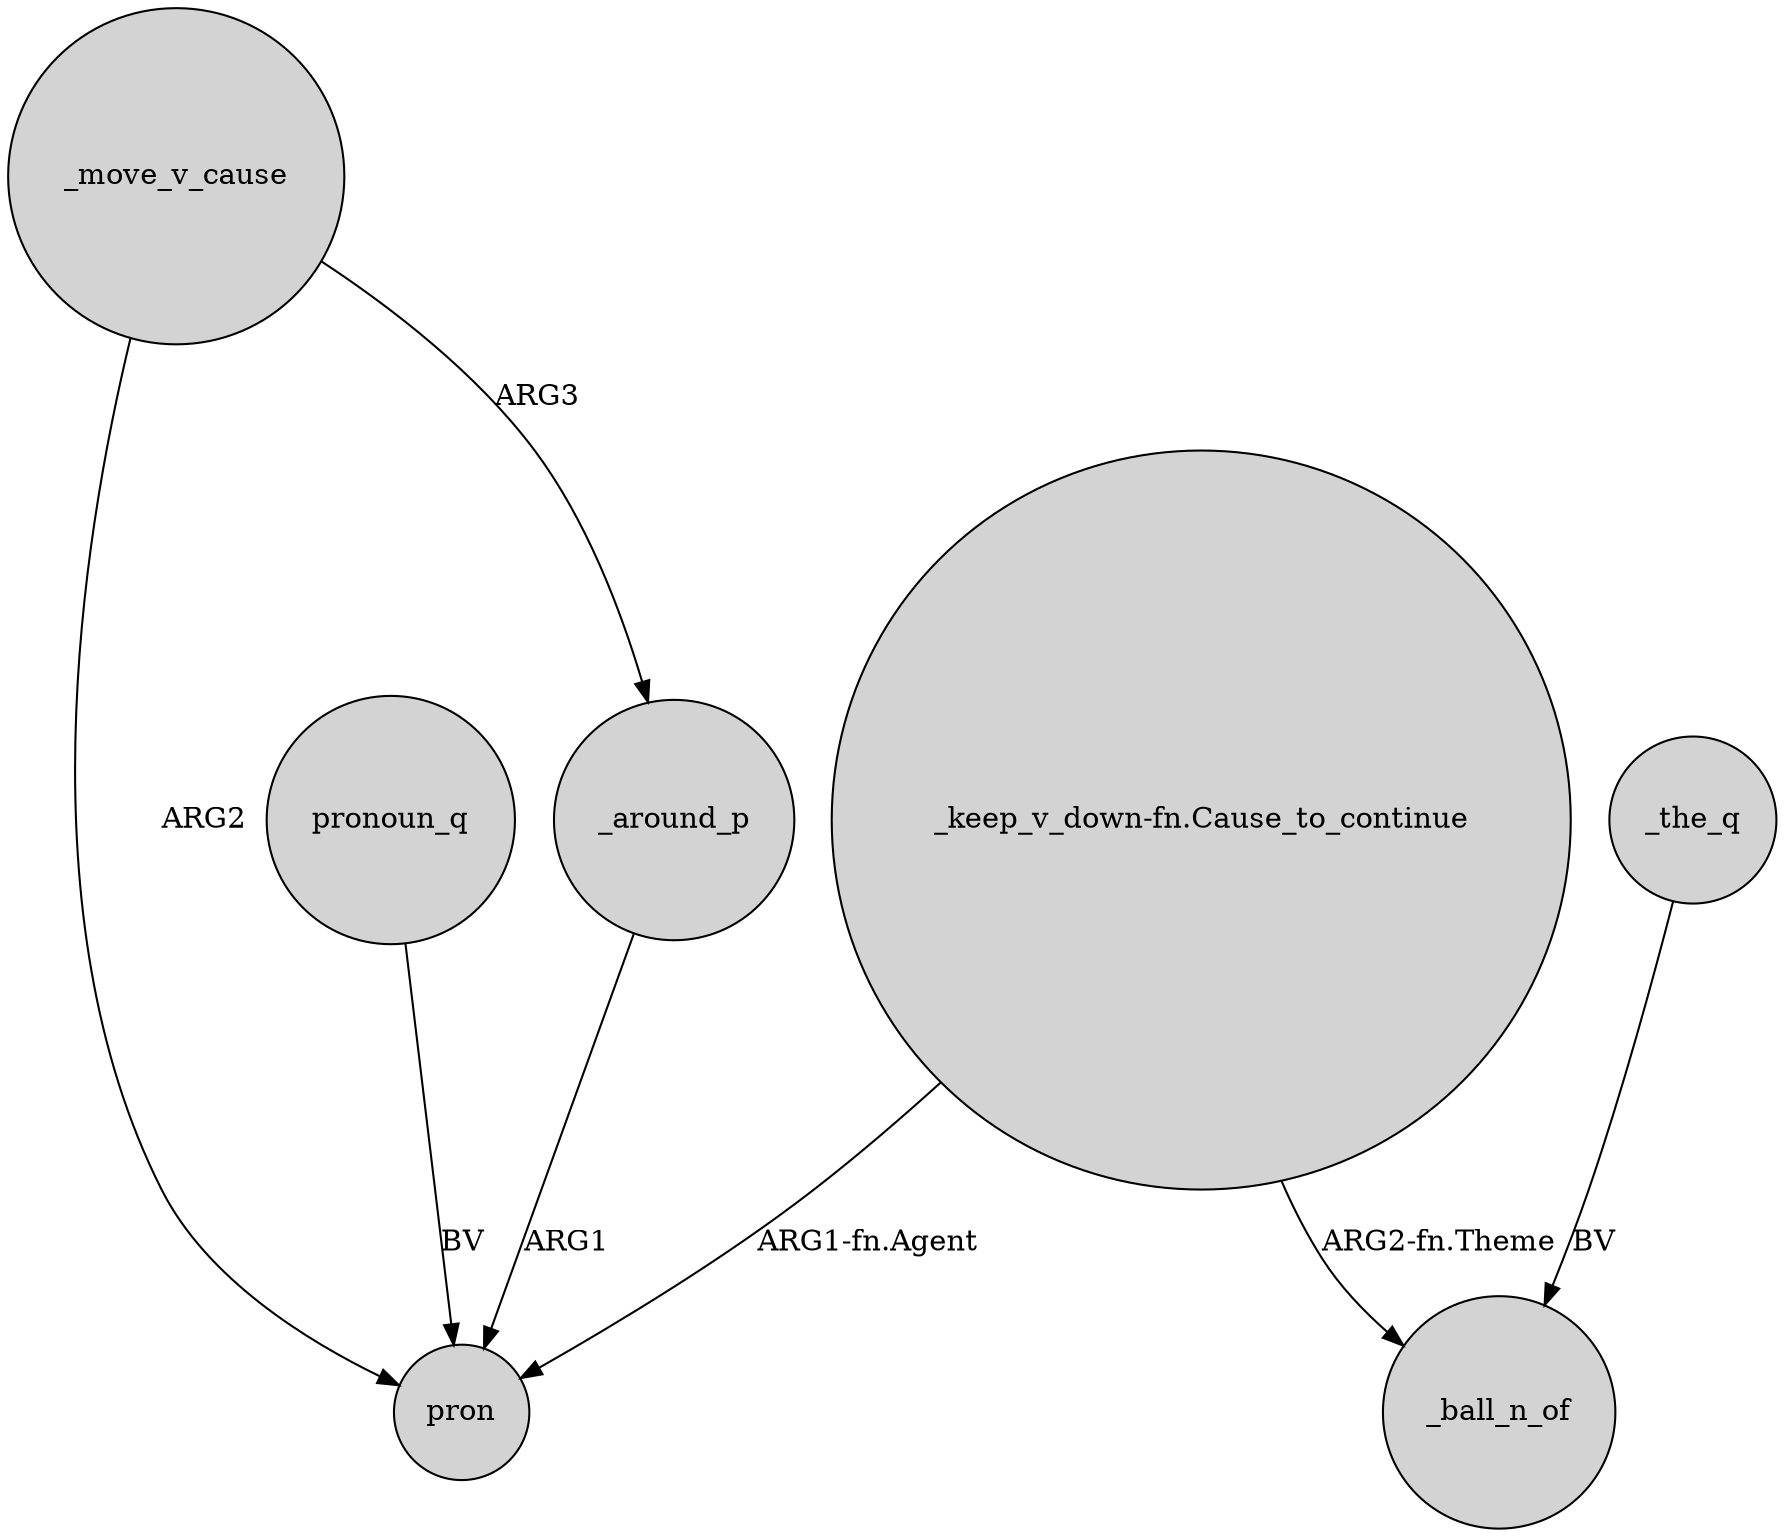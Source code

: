 digraph {
	node [shape=circle style=filled]
	_move_v_cause -> pron [label=ARG2]
	_the_q -> _ball_n_of [label=BV]
	_move_v_cause -> _around_p [label=ARG3]
	"_keep_v_down-fn.Cause_to_continue" -> _ball_n_of [label="ARG2-fn.Theme"]
	"_keep_v_down-fn.Cause_to_continue" -> pron [label="ARG1-fn.Agent"]
	_around_p -> pron [label=ARG1]
	pronoun_q -> pron [label=BV]
}
